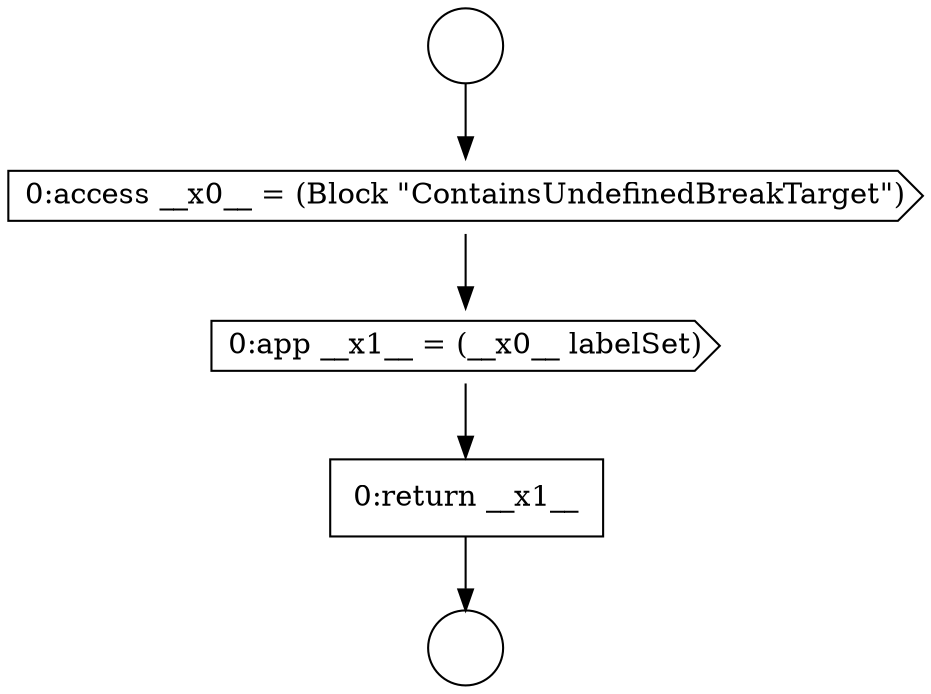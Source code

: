 digraph {
  node7605 [shape=cds, label=<<font color="black">0:app __x1__ = (__x0__ labelSet)</font>> color="black" fillcolor="white" style=filled]
  node7604 [shape=cds, label=<<font color="black">0:access __x0__ = (Block &quot;ContainsUndefinedBreakTarget&quot;)</font>> color="black" fillcolor="white" style=filled]
  node7603 [shape=circle label=" " color="black" fillcolor="white" style=filled]
  node7606 [shape=none, margin=0, label=<<font color="black">
    <table border="0" cellborder="1" cellspacing="0" cellpadding="10">
      <tr><td align="left">0:return __x1__</td></tr>
    </table>
  </font>> color="black" fillcolor="white" style=filled]
  node7602 [shape=circle label=" " color="black" fillcolor="white" style=filled]
  node7602 -> node7604 [ color="black"]
  node7604 -> node7605 [ color="black"]
  node7605 -> node7606 [ color="black"]
  node7606 -> node7603 [ color="black"]
}
